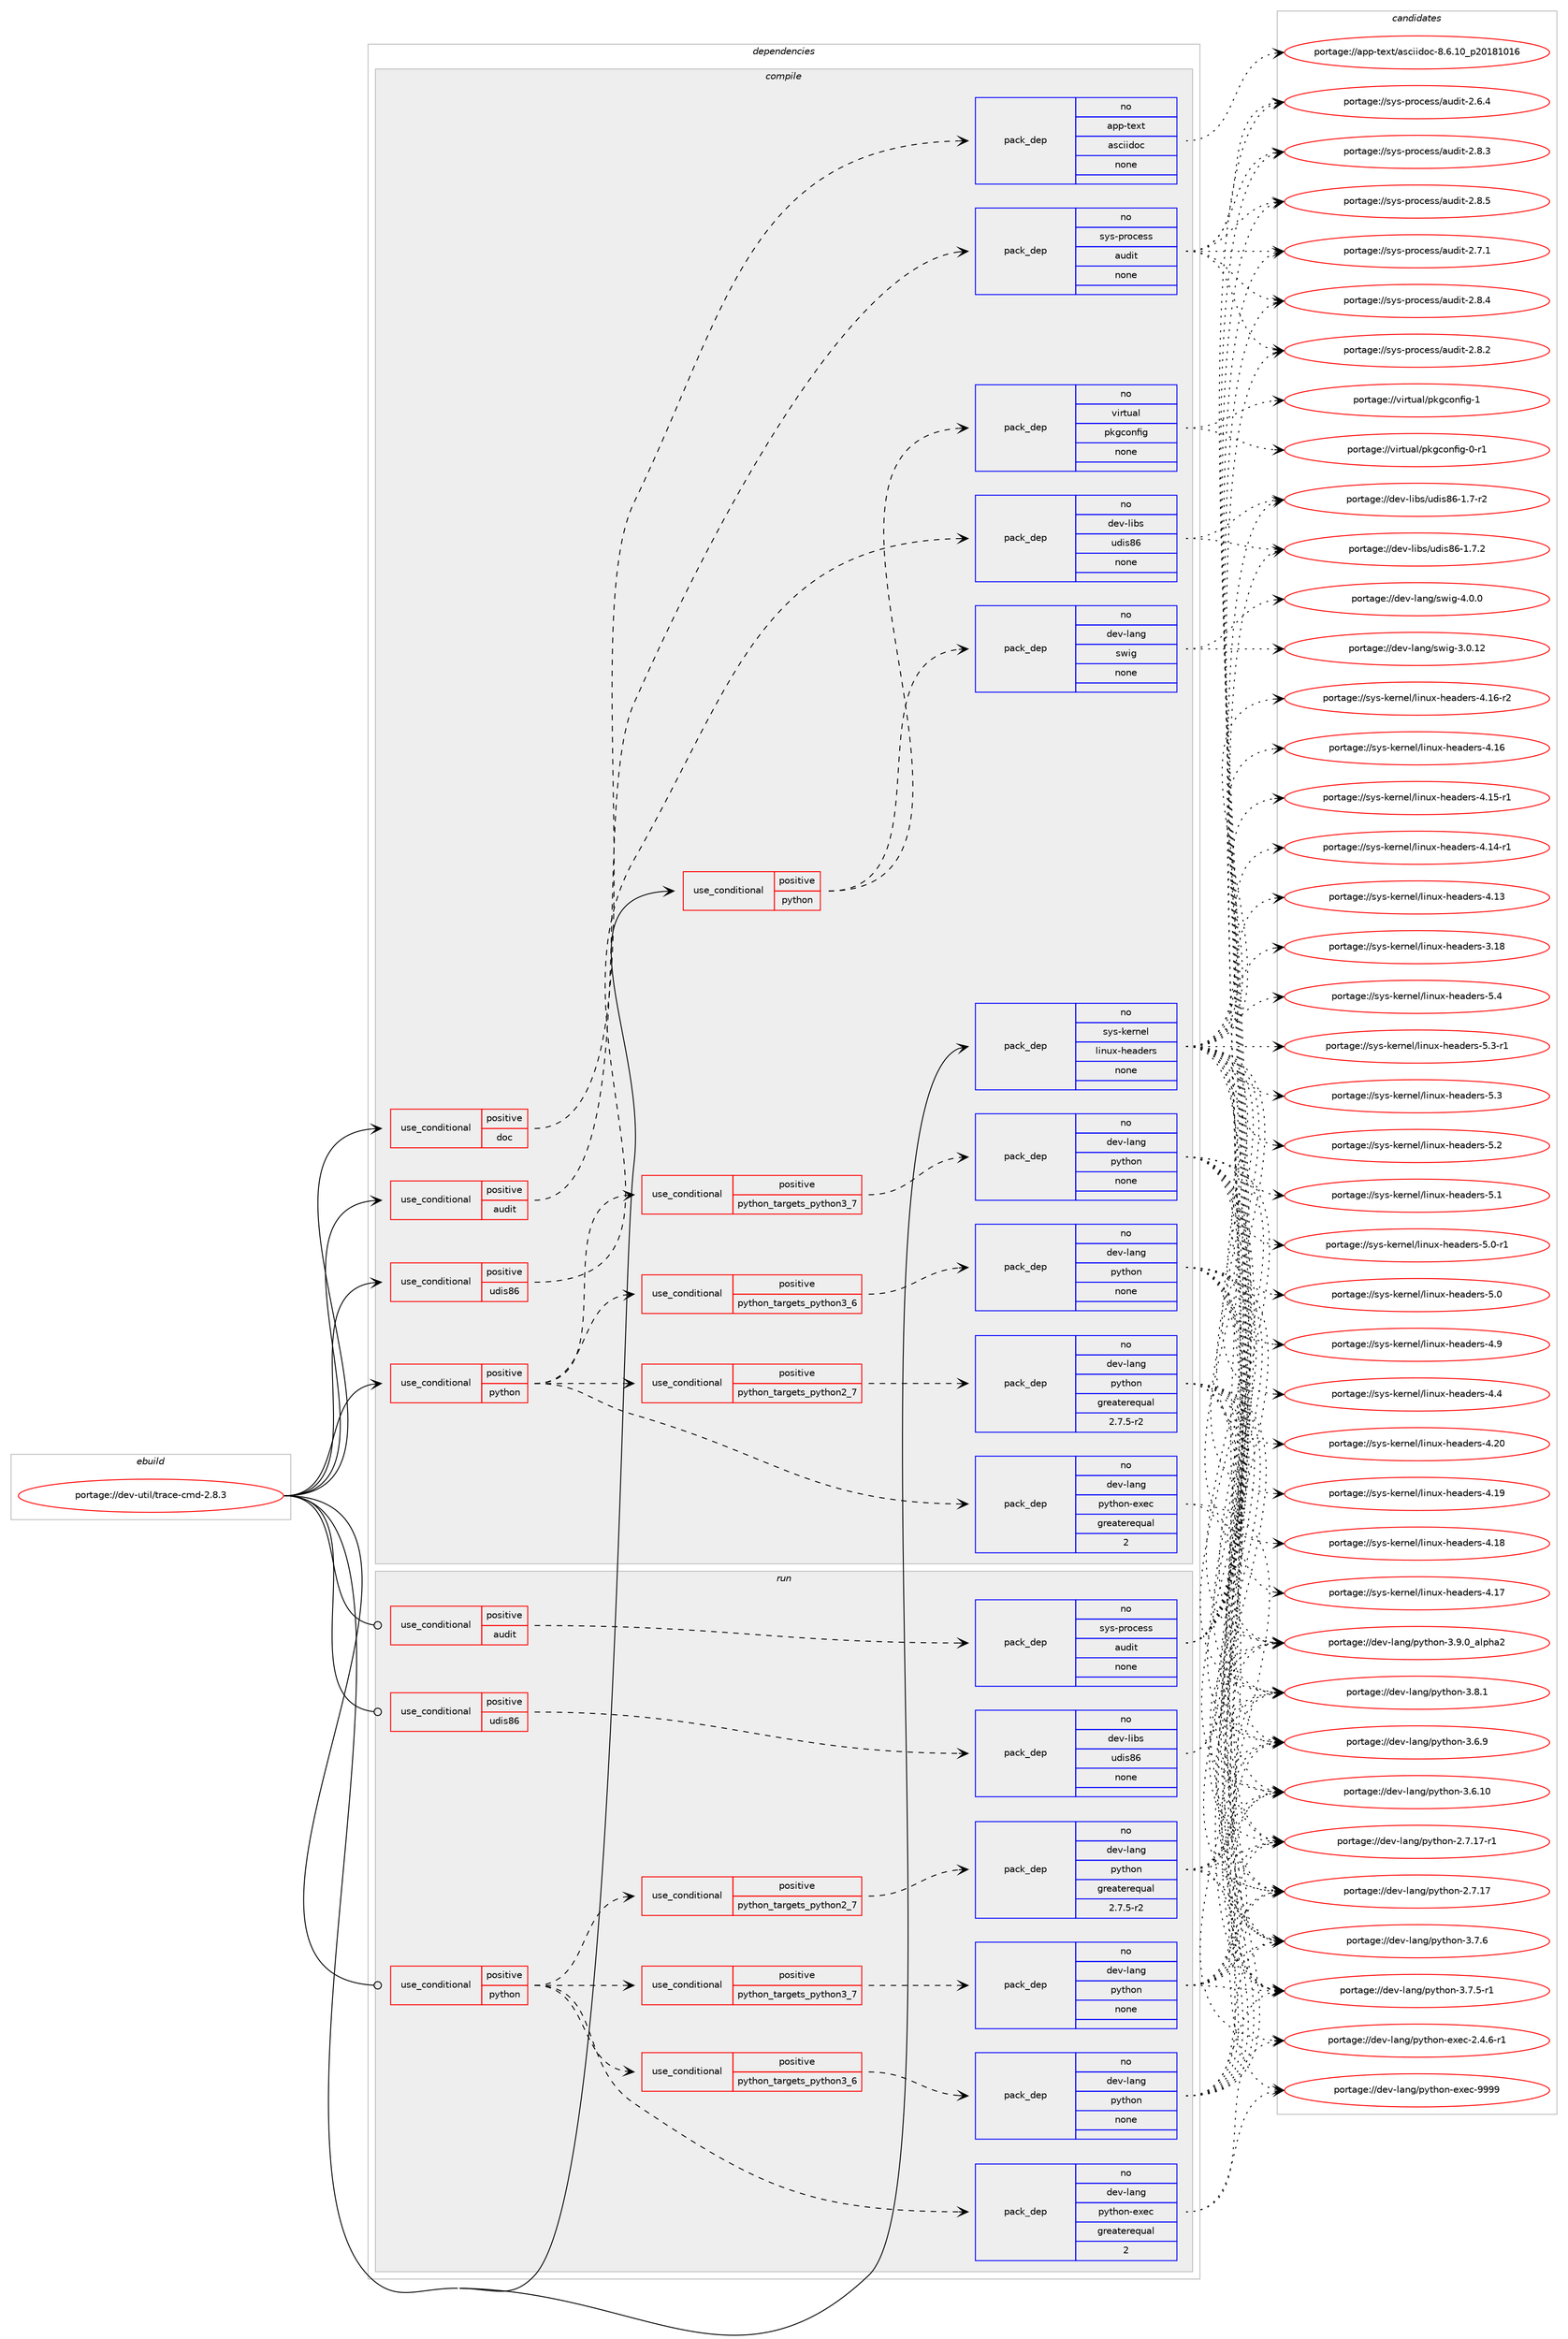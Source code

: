 digraph prolog {

# *************
# Graph options
# *************

newrank=true;
concentrate=true;
compound=true;
graph [rankdir=LR,fontname=Helvetica,fontsize=10,ranksep=1.5];#, ranksep=2.5, nodesep=0.2];
edge  [arrowhead=vee];
node  [fontname=Helvetica,fontsize=10];

# **********
# The ebuild
# **********

subgraph cluster_leftcol {
color=gray;
label=<<i>ebuild</i>>;
id [label="portage://dev-util/trace-cmd-2.8.3", color=red, width=4, href="../dev-util/trace-cmd-2.8.3.svg"];
}

# ****************
# The dependencies
# ****************

subgraph cluster_midcol {
color=gray;
label=<<i>dependencies</i>>;
subgraph cluster_compile {
fillcolor="#eeeeee";
style=filled;
label=<<i>compile</i>>;
subgraph cond61458 {
dependency296827 [label=<<TABLE BORDER="0" CELLBORDER="1" CELLSPACING="0" CELLPADDING="4"><TR><TD ROWSPAN="3" CELLPADDING="10">use_conditional</TD></TR><TR><TD>positive</TD></TR><TR><TD>audit</TD></TR></TABLE>>, shape=none, color=red];
subgraph pack230789 {
dependency296828 [label=<<TABLE BORDER="0" CELLBORDER="1" CELLSPACING="0" CELLPADDING="4" WIDTH="220"><TR><TD ROWSPAN="6" CELLPADDING="30">pack_dep</TD></TR><TR><TD WIDTH="110">no</TD></TR><TR><TD>sys-process</TD></TR><TR><TD>audit</TD></TR><TR><TD>none</TD></TR><TR><TD></TD></TR></TABLE>>, shape=none, color=blue];
}
dependency296827:e -> dependency296828:w [weight=20,style="dashed",arrowhead="vee"];
}
id:e -> dependency296827:w [weight=20,style="solid",arrowhead="vee"];
subgraph cond61459 {
dependency296829 [label=<<TABLE BORDER="0" CELLBORDER="1" CELLSPACING="0" CELLPADDING="4"><TR><TD ROWSPAN="3" CELLPADDING="10">use_conditional</TD></TR><TR><TD>positive</TD></TR><TR><TD>doc</TD></TR></TABLE>>, shape=none, color=red];
subgraph pack230790 {
dependency296830 [label=<<TABLE BORDER="0" CELLBORDER="1" CELLSPACING="0" CELLPADDING="4" WIDTH="220"><TR><TD ROWSPAN="6" CELLPADDING="30">pack_dep</TD></TR><TR><TD WIDTH="110">no</TD></TR><TR><TD>app-text</TD></TR><TR><TD>asciidoc</TD></TR><TR><TD>none</TD></TR><TR><TD></TD></TR></TABLE>>, shape=none, color=blue];
}
dependency296829:e -> dependency296830:w [weight=20,style="dashed",arrowhead="vee"];
}
id:e -> dependency296829:w [weight=20,style="solid",arrowhead="vee"];
subgraph cond61460 {
dependency296831 [label=<<TABLE BORDER="0" CELLBORDER="1" CELLSPACING="0" CELLPADDING="4"><TR><TD ROWSPAN="3" CELLPADDING="10">use_conditional</TD></TR><TR><TD>positive</TD></TR><TR><TD>python</TD></TR></TABLE>>, shape=none, color=red];
subgraph cond61461 {
dependency296832 [label=<<TABLE BORDER="0" CELLBORDER="1" CELLSPACING="0" CELLPADDING="4"><TR><TD ROWSPAN="3" CELLPADDING="10">use_conditional</TD></TR><TR><TD>positive</TD></TR><TR><TD>python_targets_python2_7</TD></TR></TABLE>>, shape=none, color=red];
subgraph pack230791 {
dependency296833 [label=<<TABLE BORDER="0" CELLBORDER="1" CELLSPACING="0" CELLPADDING="4" WIDTH="220"><TR><TD ROWSPAN="6" CELLPADDING="30">pack_dep</TD></TR><TR><TD WIDTH="110">no</TD></TR><TR><TD>dev-lang</TD></TR><TR><TD>python</TD></TR><TR><TD>greaterequal</TD></TR><TR><TD>2.7.5-r2</TD></TR></TABLE>>, shape=none, color=blue];
}
dependency296832:e -> dependency296833:w [weight=20,style="dashed",arrowhead="vee"];
}
dependency296831:e -> dependency296832:w [weight=20,style="dashed",arrowhead="vee"];
subgraph cond61462 {
dependency296834 [label=<<TABLE BORDER="0" CELLBORDER="1" CELLSPACING="0" CELLPADDING="4"><TR><TD ROWSPAN="3" CELLPADDING="10">use_conditional</TD></TR><TR><TD>positive</TD></TR><TR><TD>python_targets_python3_6</TD></TR></TABLE>>, shape=none, color=red];
subgraph pack230792 {
dependency296835 [label=<<TABLE BORDER="0" CELLBORDER="1" CELLSPACING="0" CELLPADDING="4" WIDTH="220"><TR><TD ROWSPAN="6" CELLPADDING="30">pack_dep</TD></TR><TR><TD WIDTH="110">no</TD></TR><TR><TD>dev-lang</TD></TR><TR><TD>python</TD></TR><TR><TD>none</TD></TR><TR><TD></TD></TR></TABLE>>, shape=none, color=blue];
}
dependency296834:e -> dependency296835:w [weight=20,style="dashed",arrowhead="vee"];
}
dependency296831:e -> dependency296834:w [weight=20,style="dashed",arrowhead="vee"];
subgraph cond61463 {
dependency296836 [label=<<TABLE BORDER="0" CELLBORDER="1" CELLSPACING="0" CELLPADDING="4"><TR><TD ROWSPAN="3" CELLPADDING="10">use_conditional</TD></TR><TR><TD>positive</TD></TR><TR><TD>python_targets_python3_7</TD></TR></TABLE>>, shape=none, color=red];
subgraph pack230793 {
dependency296837 [label=<<TABLE BORDER="0" CELLBORDER="1" CELLSPACING="0" CELLPADDING="4" WIDTH="220"><TR><TD ROWSPAN="6" CELLPADDING="30">pack_dep</TD></TR><TR><TD WIDTH="110">no</TD></TR><TR><TD>dev-lang</TD></TR><TR><TD>python</TD></TR><TR><TD>none</TD></TR><TR><TD></TD></TR></TABLE>>, shape=none, color=blue];
}
dependency296836:e -> dependency296837:w [weight=20,style="dashed",arrowhead="vee"];
}
dependency296831:e -> dependency296836:w [weight=20,style="dashed",arrowhead="vee"];
subgraph pack230794 {
dependency296838 [label=<<TABLE BORDER="0" CELLBORDER="1" CELLSPACING="0" CELLPADDING="4" WIDTH="220"><TR><TD ROWSPAN="6" CELLPADDING="30">pack_dep</TD></TR><TR><TD WIDTH="110">no</TD></TR><TR><TD>dev-lang</TD></TR><TR><TD>python-exec</TD></TR><TR><TD>greaterequal</TD></TR><TR><TD>2</TD></TR></TABLE>>, shape=none, color=blue];
}
dependency296831:e -> dependency296838:w [weight=20,style="dashed",arrowhead="vee"];
}
id:e -> dependency296831:w [weight=20,style="solid",arrowhead="vee"];
subgraph cond61464 {
dependency296839 [label=<<TABLE BORDER="0" CELLBORDER="1" CELLSPACING="0" CELLPADDING="4"><TR><TD ROWSPAN="3" CELLPADDING="10">use_conditional</TD></TR><TR><TD>positive</TD></TR><TR><TD>python</TD></TR></TABLE>>, shape=none, color=red];
subgraph pack230795 {
dependency296840 [label=<<TABLE BORDER="0" CELLBORDER="1" CELLSPACING="0" CELLPADDING="4" WIDTH="220"><TR><TD ROWSPAN="6" CELLPADDING="30">pack_dep</TD></TR><TR><TD WIDTH="110">no</TD></TR><TR><TD>virtual</TD></TR><TR><TD>pkgconfig</TD></TR><TR><TD>none</TD></TR><TR><TD></TD></TR></TABLE>>, shape=none, color=blue];
}
dependency296839:e -> dependency296840:w [weight=20,style="dashed",arrowhead="vee"];
subgraph pack230796 {
dependency296841 [label=<<TABLE BORDER="0" CELLBORDER="1" CELLSPACING="0" CELLPADDING="4" WIDTH="220"><TR><TD ROWSPAN="6" CELLPADDING="30">pack_dep</TD></TR><TR><TD WIDTH="110">no</TD></TR><TR><TD>dev-lang</TD></TR><TR><TD>swig</TD></TR><TR><TD>none</TD></TR><TR><TD></TD></TR></TABLE>>, shape=none, color=blue];
}
dependency296839:e -> dependency296841:w [weight=20,style="dashed",arrowhead="vee"];
}
id:e -> dependency296839:w [weight=20,style="solid",arrowhead="vee"];
subgraph cond61465 {
dependency296842 [label=<<TABLE BORDER="0" CELLBORDER="1" CELLSPACING="0" CELLPADDING="4"><TR><TD ROWSPAN="3" CELLPADDING="10">use_conditional</TD></TR><TR><TD>positive</TD></TR><TR><TD>udis86</TD></TR></TABLE>>, shape=none, color=red];
subgraph pack230797 {
dependency296843 [label=<<TABLE BORDER="0" CELLBORDER="1" CELLSPACING="0" CELLPADDING="4" WIDTH="220"><TR><TD ROWSPAN="6" CELLPADDING="30">pack_dep</TD></TR><TR><TD WIDTH="110">no</TD></TR><TR><TD>dev-libs</TD></TR><TR><TD>udis86</TD></TR><TR><TD>none</TD></TR><TR><TD></TD></TR></TABLE>>, shape=none, color=blue];
}
dependency296842:e -> dependency296843:w [weight=20,style="dashed",arrowhead="vee"];
}
id:e -> dependency296842:w [weight=20,style="solid",arrowhead="vee"];
subgraph pack230798 {
dependency296844 [label=<<TABLE BORDER="0" CELLBORDER="1" CELLSPACING="0" CELLPADDING="4" WIDTH="220"><TR><TD ROWSPAN="6" CELLPADDING="30">pack_dep</TD></TR><TR><TD WIDTH="110">no</TD></TR><TR><TD>sys-kernel</TD></TR><TR><TD>linux-headers</TD></TR><TR><TD>none</TD></TR><TR><TD></TD></TR></TABLE>>, shape=none, color=blue];
}
id:e -> dependency296844:w [weight=20,style="solid",arrowhead="vee"];
}
subgraph cluster_compileandrun {
fillcolor="#eeeeee";
style=filled;
label=<<i>compile and run</i>>;
}
subgraph cluster_run {
fillcolor="#eeeeee";
style=filled;
label=<<i>run</i>>;
subgraph cond61466 {
dependency296845 [label=<<TABLE BORDER="0" CELLBORDER="1" CELLSPACING="0" CELLPADDING="4"><TR><TD ROWSPAN="3" CELLPADDING="10">use_conditional</TD></TR><TR><TD>positive</TD></TR><TR><TD>audit</TD></TR></TABLE>>, shape=none, color=red];
subgraph pack230799 {
dependency296846 [label=<<TABLE BORDER="0" CELLBORDER="1" CELLSPACING="0" CELLPADDING="4" WIDTH="220"><TR><TD ROWSPAN="6" CELLPADDING="30">pack_dep</TD></TR><TR><TD WIDTH="110">no</TD></TR><TR><TD>sys-process</TD></TR><TR><TD>audit</TD></TR><TR><TD>none</TD></TR><TR><TD></TD></TR></TABLE>>, shape=none, color=blue];
}
dependency296845:e -> dependency296846:w [weight=20,style="dashed",arrowhead="vee"];
}
id:e -> dependency296845:w [weight=20,style="solid",arrowhead="odot"];
subgraph cond61467 {
dependency296847 [label=<<TABLE BORDER="0" CELLBORDER="1" CELLSPACING="0" CELLPADDING="4"><TR><TD ROWSPAN="3" CELLPADDING="10">use_conditional</TD></TR><TR><TD>positive</TD></TR><TR><TD>python</TD></TR></TABLE>>, shape=none, color=red];
subgraph cond61468 {
dependency296848 [label=<<TABLE BORDER="0" CELLBORDER="1" CELLSPACING="0" CELLPADDING="4"><TR><TD ROWSPAN="3" CELLPADDING="10">use_conditional</TD></TR><TR><TD>positive</TD></TR><TR><TD>python_targets_python2_7</TD></TR></TABLE>>, shape=none, color=red];
subgraph pack230800 {
dependency296849 [label=<<TABLE BORDER="0" CELLBORDER="1" CELLSPACING="0" CELLPADDING="4" WIDTH="220"><TR><TD ROWSPAN="6" CELLPADDING="30">pack_dep</TD></TR><TR><TD WIDTH="110">no</TD></TR><TR><TD>dev-lang</TD></TR><TR><TD>python</TD></TR><TR><TD>greaterequal</TD></TR><TR><TD>2.7.5-r2</TD></TR></TABLE>>, shape=none, color=blue];
}
dependency296848:e -> dependency296849:w [weight=20,style="dashed",arrowhead="vee"];
}
dependency296847:e -> dependency296848:w [weight=20,style="dashed",arrowhead="vee"];
subgraph cond61469 {
dependency296850 [label=<<TABLE BORDER="0" CELLBORDER="1" CELLSPACING="0" CELLPADDING="4"><TR><TD ROWSPAN="3" CELLPADDING="10">use_conditional</TD></TR><TR><TD>positive</TD></TR><TR><TD>python_targets_python3_6</TD></TR></TABLE>>, shape=none, color=red];
subgraph pack230801 {
dependency296851 [label=<<TABLE BORDER="0" CELLBORDER="1" CELLSPACING="0" CELLPADDING="4" WIDTH="220"><TR><TD ROWSPAN="6" CELLPADDING="30">pack_dep</TD></TR><TR><TD WIDTH="110">no</TD></TR><TR><TD>dev-lang</TD></TR><TR><TD>python</TD></TR><TR><TD>none</TD></TR><TR><TD></TD></TR></TABLE>>, shape=none, color=blue];
}
dependency296850:e -> dependency296851:w [weight=20,style="dashed",arrowhead="vee"];
}
dependency296847:e -> dependency296850:w [weight=20,style="dashed",arrowhead="vee"];
subgraph cond61470 {
dependency296852 [label=<<TABLE BORDER="0" CELLBORDER="1" CELLSPACING="0" CELLPADDING="4"><TR><TD ROWSPAN="3" CELLPADDING="10">use_conditional</TD></TR><TR><TD>positive</TD></TR><TR><TD>python_targets_python3_7</TD></TR></TABLE>>, shape=none, color=red];
subgraph pack230802 {
dependency296853 [label=<<TABLE BORDER="0" CELLBORDER="1" CELLSPACING="0" CELLPADDING="4" WIDTH="220"><TR><TD ROWSPAN="6" CELLPADDING="30">pack_dep</TD></TR><TR><TD WIDTH="110">no</TD></TR><TR><TD>dev-lang</TD></TR><TR><TD>python</TD></TR><TR><TD>none</TD></TR><TR><TD></TD></TR></TABLE>>, shape=none, color=blue];
}
dependency296852:e -> dependency296853:w [weight=20,style="dashed",arrowhead="vee"];
}
dependency296847:e -> dependency296852:w [weight=20,style="dashed",arrowhead="vee"];
subgraph pack230803 {
dependency296854 [label=<<TABLE BORDER="0" CELLBORDER="1" CELLSPACING="0" CELLPADDING="4" WIDTH="220"><TR><TD ROWSPAN="6" CELLPADDING="30">pack_dep</TD></TR><TR><TD WIDTH="110">no</TD></TR><TR><TD>dev-lang</TD></TR><TR><TD>python-exec</TD></TR><TR><TD>greaterequal</TD></TR><TR><TD>2</TD></TR></TABLE>>, shape=none, color=blue];
}
dependency296847:e -> dependency296854:w [weight=20,style="dashed",arrowhead="vee"];
}
id:e -> dependency296847:w [weight=20,style="solid",arrowhead="odot"];
subgraph cond61471 {
dependency296855 [label=<<TABLE BORDER="0" CELLBORDER="1" CELLSPACING="0" CELLPADDING="4"><TR><TD ROWSPAN="3" CELLPADDING="10">use_conditional</TD></TR><TR><TD>positive</TD></TR><TR><TD>udis86</TD></TR></TABLE>>, shape=none, color=red];
subgraph pack230804 {
dependency296856 [label=<<TABLE BORDER="0" CELLBORDER="1" CELLSPACING="0" CELLPADDING="4" WIDTH="220"><TR><TD ROWSPAN="6" CELLPADDING="30">pack_dep</TD></TR><TR><TD WIDTH="110">no</TD></TR><TR><TD>dev-libs</TD></TR><TR><TD>udis86</TD></TR><TR><TD>none</TD></TR><TR><TD></TD></TR></TABLE>>, shape=none, color=blue];
}
dependency296855:e -> dependency296856:w [weight=20,style="dashed",arrowhead="vee"];
}
id:e -> dependency296855:w [weight=20,style="solid",arrowhead="odot"];
}
}

# **************
# The candidates
# **************

subgraph cluster_choices {
rank=same;
color=gray;
label=<<i>candidates</i>>;

subgraph choice230789 {
color=black;
nodesep=1;
choice11512111545112114111991011151154797117100105116455046564653 [label="portage://sys-process/audit-2.8.5", color=red, width=4,href="../sys-process/audit-2.8.5.svg"];
choice11512111545112114111991011151154797117100105116455046564652 [label="portage://sys-process/audit-2.8.4", color=red, width=4,href="../sys-process/audit-2.8.4.svg"];
choice11512111545112114111991011151154797117100105116455046564651 [label="portage://sys-process/audit-2.8.3", color=red, width=4,href="../sys-process/audit-2.8.3.svg"];
choice11512111545112114111991011151154797117100105116455046564650 [label="portage://sys-process/audit-2.8.2", color=red, width=4,href="../sys-process/audit-2.8.2.svg"];
choice11512111545112114111991011151154797117100105116455046554649 [label="portage://sys-process/audit-2.7.1", color=red, width=4,href="../sys-process/audit-2.7.1.svg"];
choice11512111545112114111991011151154797117100105116455046544652 [label="portage://sys-process/audit-2.6.4", color=red, width=4,href="../sys-process/audit-2.6.4.svg"];
dependency296828:e -> choice11512111545112114111991011151154797117100105116455046564653:w [style=dotted,weight="100"];
dependency296828:e -> choice11512111545112114111991011151154797117100105116455046564652:w [style=dotted,weight="100"];
dependency296828:e -> choice11512111545112114111991011151154797117100105116455046564651:w [style=dotted,weight="100"];
dependency296828:e -> choice11512111545112114111991011151154797117100105116455046564650:w [style=dotted,weight="100"];
dependency296828:e -> choice11512111545112114111991011151154797117100105116455046554649:w [style=dotted,weight="100"];
dependency296828:e -> choice11512111545112114111991011151154797117100105116455046544652:w [style=dotted,weight="100"];
}
subgraph choice230790 {
color=black;
nodesep=1;
choice97112112451161011201164797115991051051001119945564654464948951125048495649484954 [label="portage://app-text/asciidoc-8.6.10_p20181016", color=red, width=4,href="../app-text/asciidoc-8.6.10_p20181016.svg"];
dependency296830:e -> choice97112112451161011201164797115991051051001119945564654464948951125048495649484954:w [style=dotted,weight="100"];
}
subgraph choice230791 {
color=black;
nodesep=1;
choice10010111845108971101034711212111610411111045514657464895971081121049750 [label="portage://dev-lang/python-3.9.0_alpha2", color=red, width=4,href="../dev-lang/python-3.9.0_alpha2.svg"];
choice100101118451089711010347112121116104111110455146564649 [label="portage://dev-lang/python-3.8.1", color=red, width=4,href="../dev-lang/python-3.8.1.svg"];
choice100101118451089711010347112121116104111110455146554654 [label="portage://dev-lang/python-3.7.6", color=red, width=4,href="../dev-lang/python-3.7.6.svg"];
choice1001011184510897110103471121211161041111104551465546534511449 [label="portage://dev-lang/python-3.7.5-r1", color=red, width=4,href="../dev-lang/python-3.7.5-r1.svg"];
choice100101118451089711010347112121116104111110455146544657 [label="portage://dev-lang/python-3.6.9", color=red, width=4,href="../dev-lang/python-3.6.9.svg"];
choice10010111845108971101034711212111610411111045514654464948 [label="portage://dev-lang/python-3.6.10", color=red, width=4,href="../dev-lang/python-3.6.10.svg"];
choice100101118451089711010347112121116104111110455046554649554511449 [label="portage://dev-lang/python-2.7.17-r1", color=red, width=4,href="../dev-lang/python-2.7.17-r1.svg"];
choice10010111845108971101034711212111610411111045504655464955 [label="portage://dev-lang/python-2.7.17", color=red, width=4,href="../dev-lang/python-2.7.17.svg"];
dependency296833:e -> choice10010111845108971101034711212111610411111045514657464895971081121049750:w [style=dotted,weight="100"];
dependency296833:e -> choice100101118451089711010347112121116104111110455146564649:w [style=dotted,weight="100"];
dependency296833:e -> choice100101118451089711010347112121116104111110455146554654:w [style=dotted,weight="100"];
dependency296833:e -> choice1001011184510897110103471121211161041111104551465546534511449:w [style=dotted,weight="100"];
dependency296833:e -> choice100101118451089711010347112121116104111110455146544657:w [style=dotted,weight="100"];
dependency296833:e -> choice10010111845108971101034711212111610411111045514654464948:w [style=dotted,weight="100"];
dependency296833:e -> choice100101118451089711010347112121116104111110455046554649554511449:w [style=dotted,weight="100"];
dependency296833:e -> choice10010111845108971101034711212111610411111045504655464955:w [style=dotted,weight="100"];
}
subgraph choice230792 {
color=black;
nodesep=1;
choice10010111845108971101034711212111610411111045514657464895971081121049750 [label="portage://dev-lang/python-3.9.0_alpha2", color=red, width=4,href="../dev-lang/python-3.9.0_alpha2.svg"];
choice100101118451089711010347112121116104111110455146564649 [label="portage://dev-lang/python-3.8.1", color=red, width=4,href="../dev-lang/python-3.8.1.svg"];
choice100101118451089711010347112121116104111110455146554654 [label="portage://dev-lang/python-3.7.6", color=red, width=4,href="../dev-lang/python-3.7.6.svg"];
choice1001011184510897110103471121211161041111104551465546534511449 [label="portage://dev-lang/python-3.7.5-r1", color=red, width=4,href="../dev-lang/python-3.7.5-r1.svg"];
choice100101118451089711010347112121116104111110455146544657 [label="portage://dev-lang/python-3.6.9", color=red, width=4,href="../dev-lang/python-3.6.9.svg"];
choice10010111845108971101034711212111610411111045514654464948 [label="portage://dev-lang/python-3.6.10", color=red, width=4,href="../dev-lang/python-3.6.10.svg"];
choice100101118451089711010347112121116104111110455046554649554511449 [label="portage://dev-lang/python-2.7.17-r1", color=red, width=4,href="../dev-lang/python-2.7.17-r1.svg"];
choice10010111845108971101034711212111610411111045504655464955 [label="portage://dev-lang/python-2.7.17", color=red, width=4,href="../dev-lang/python-2.7.17.svg"];
dependency296835:e -> choice10010111845108971101034711212111610411111045514657464895971081121049750:w [style=dotted,weight="100"];
dependency296835:e -> choice100101118451089711010347112121116104111110455146564649:w [style=dotted,weight="100"];
dependency296835:e -> choice100101118451089711010347112121116104111110455146554654:w [style=dotted,weight="100"];
dependency296835:e -> choice1001011184510897110103471121211161041111104551465546534511449:w [style=dotted,weight="100"];
dependency296835:e -> choice100101118451089711010347112121116104111110455146544657:w [style=dotted,weight="100"];
dependency296835:e -> choice10010111845108971101034711212111610411111045514654464948:w [style=dotted,weight="100"];
dependency296835:e -> choice100101118451089711010347112121116104111110455046554649554511449:w [style=dotted,weight="100"];
dependency296835:e -> choice10010111845108971101034711212111610411111045504655464955:w [style=dotted,weight="100"];
}
subgraph choice230793 {
color=black;
nodesep=1;
choice10010111845108971101034711212111610411111045514657464895971081121049750 [label="portage://dev-lang/python-3.9.0_alpha2", color=red, width=4,href="../dev-lang/python-3.9.0_alpha2.svg"];
choice100101118451089711010347112121116104111110455146564649 [label="portage://dev-lang/python-3.8.1", color=red, width=4,href="../dev-lang/python-3.8.1.svg"];
choice100101118451089711010347112121116104111110455146554654 [label="portage://dev-lang/python-3.7.6", color=red, width=4,href="../dev-lang/python-3.7.6.svg"];
choice1001011184510897110103471121211161041111104551465546534511449 [label="portage://dev-lang/python-3.7.5-r1", color=red, width=4,href="../dev-lang/python-3.7.5-r1.svg"];
choice100101118451089711010347112121116104111110455146544657 [label="portage://dev-lang/python-3.6.9", color=red, width=4,href="../dev-lang/python-3.6.9.svg"];
choice10010111845108971101034711212111610411111045514654464948 [label="portage://dev-lang/python-3.6.10", color=red, width=4,href="../dev-lang/python-3.6.10.svg"];
choice100101118451089711010347112121116104111110455046554649554511449 [label="portage://dev-lang/python-2.7.17-r1", color=red, width=4,href="../dev-lang/python-2.7.17-r1.svg"];
choice10010111845108971101034711212111610411111045504655464955 [label="portage://dev-lang/python-2.7.17", color=red, width=4,href="../dev-lang/python-2.7.17.svg"];
dependency296837:e -> choice10010111845108971101034711212111610411111045514657464895971081121049750:w [style=dotted,weight="100"];
dependency296837:e -> choice100101118451089711010347112121116104111110455146564649:w [style=dotted,weight="100"];
dependency296837:e -> choice100101118451089711010347112121116104111110455146554654:w [style=dotted,weight="100"];
dependency296837:e -> choice1001011184510897110103471121211161041111104551465546534511449:w [style=dotted,weight="100"];
dependency296837:e -> choice100101118451089711010347112121116104111110455146544657:w [style=dotted,weight="100"];
dependency296837:e -> choice10010111845108971101034711212111610411111045514654464948:w [style=dotted,weight="100"];
dependency296837:e -> choice100101118451089711010347112121116104111110455046554649554511449:w [style=dotted,weight="100"];
dependency296837:e -> choice10010111845108971101034711212111610411111045504655464955:w [style=dotted,weight="100"];
}
subgraph choice230794 {
color=black;
nodesep=1;
choice10010111845108971101034711212111610411111045101120101994557575757 [label="portage://dev-lang/python-exec-9999", color=red, width=4,href="../dev-lang/python-exec-9999.svg"];
choice10010111845108971101034711212111610411111045101120101994550465246544511449 [label="portage://dev-lang/python-exec-2.4.6-r1", color=red, width=4,href="../dev-lang/python-exec-2.4.6-r1.svg"];
dependency296838:e -> choice10010111845108971101034711212111610411111045101120101994557575757:w [style=dotted,weight="100"];
dependency296838:e -> choice10010111845108971101034711212111610411111045101120101994550465246544511449:w [style=dotted,weight="100"];
}
subgraph choice230795 {
color=black;
nodesep=1;
choice1181051141161179710847112107103991111101021051034549 [label="portage://virtual/pkgconfig-1", color=red, width=4,href="../virtual/pkgconfig-1.svg"];
choice11810511411611797108471121071039911111010210510345484511449 [label="portage://virtual/pkgconfig-0-r1", color=red, width=4,href="../virtual/pkgconfig-0-r1.svg"];
dependency296840:e -> choice1181051141161179710847112107103991111101021051034549:w [style=dotted,weight="100"];
dependency296840:e -> choice11810511411611797108471121071039911111010210510345484511449:w [style=dotted,weight="100"];
}
subgraph choice230796 {
color=black;
nodesep=1;
choice100101118451089711010347115119105103455246484648 [label="portage://dev-lang/swig-4.0.0", color=red, width=4,href="../dev-lang/swig-4.0.0.svg"];
choice10010111845108971101034711511910510345514648464950 [label="portage://dev-lang/swig-3.0.12", color=red, width=4,href="../dev-lang/swig-3.0.12.svg"];
dependency296841:e -> choice100101118451089711010347115119105103455246484648:w [style=dotted,weight="100"];
dependency296841:e -> choice10010111845108971101034711511910510345514648464950:w [style=dotted,weight="100"];
}
subgraph choice230797 {
color=black;
nodesep=1;
choice1001011184510810598115471171001051155654454946554650 [label="portage://dev-libs/udis86-1.7.2", color=red, width=4,href="../dev-libs/udis86-1.7.2.svg"];
choice1001011184510810598115471171001051155654454946554511450 [label="portage://dev-libs/udis86-1.7-r2", color=red, width=4,href="../dev-libs/udis86-1.7-r2.svg"];
dependency296843:e -> choice1001011184510810598115471171001051155654454946554650:w [style=dotted,weight="100"];
dependency296843:e -> choice1001011184510810598115471171001051155654454946554511450:w [style=dotted,weight="100"];
}
subgraph choice230798 {
color=black;
nodesep=1;
choice1151211154510710111411010110847108105110117120451041019710010111411545534652 [label="portage://sys-kernel/linux-headers-5.4", color=red, width=4,href="../sys-kernel/linux-headers-5.4.svg"];
choice11512111545107101114110101108471081051101171204510410197100101114115455346514511449 [label="portage://sys-kernel/linux-headers-5.3-r1", color=red, width=4,href="../sys-kernel/linux-headers-5.3-r1.svg"];
choice1151211154510710111411010110847108105110117120451041019710010111411545534651 [label="portage://sys-kernel/linux-headers-5.3", color=red, width=4,href="../sys-kernel/linux-headers-5.3.svg"];
choice1151211154510710111411010110847108105110117120451041019710010111411545534650 [label="portage://sys-kernel/linux-headers-5.2", color=red, width=4,href="../sys-kernel/linux-headers-5.2.svg"];
choice1151211154510710111411010110847108105110117120451041019710010111411545534649 [label="portage://sys-kernel/linux-headers-5.1", color=red, width=4,href="../sys-kernel/linux-headers-5.1.svg"];
choice11512111545107101114110101108471081051101171204510410197100101114115455346484511449 [label="portage://sys-kernel/linux-headers-5.0-r1", color=red, width=4,href="../sys-kernel/linux-headers-5.0-r1.svg"];
choice1151211154510710111411010110847108105110117120451041019710010111411545534648 [label="portage://sys-kernel/linux-headers-5.0", color=red, width=4,href="../sys-kernel/linux-headers-5.0.svg"];
choice1151211154510710111411010110847108105110117120451041019710010111411545524657 [label="portage://sys-kernel/linux-headers-4.9", color=red, width=4,href="../sys-kernel/linux-headers-4.9.svg"];
choice1151211154510710111411010110847108105110117120451041019710010111411545524652 [label="portage://sys-kernel/linux-headers-4.4", color=red, width=4,href="../sys-kernel/linux-headers-4.4.svg"];
choice115121115451071011141101011084710810511011712045104101971001011141154552465048 [label="portage://sys-kernel/linux-headers-4.20", color=red, width=4,href="../sys-kernel/linux-headers-4.20.svg"];
choice115121115451071011141101011084710810511011712045104101971001011141154552464957 [label="portage://sys-kernel/linux-headers-4.19", color=red, width=4,href="../sys-kernel/linux-headers-4.19.svg"];
choice115121115451071011141101011084710810511011712045104101971001011141154552464956 [label="portage://sys-kernel/linux-headers-4.18", color=red, width=4,href="../sys-kernel/linux-headers-4.18.svg"];
choice115121115451071011141101011084710810511011712045104101971001011141154552464955 [label="portage://sys-kernel/linux-headers-4.17", color=red, width=4,href="../sys-kernel/linux-headers-4.17.svg"];
choice1151211154510710111411010110847108105110117120451041019710010111411545524649544511450 [label="portage://sys-kernel/linux-headers-4.16-r2", color=red, width=4,href="../sys-kernel/linux-headers-4.16-r2.svg"];
choice115121115451071011141101011084710810511011712045104101971001011141154552464954 [label="portage://sys-kernel/linux-headers-4.16", color=red, width=4,href="../sys-kernel/linux-headers-4.16.svg"];
choice1151211154510710111411010110847108105110117120451041019710010111411545524649534511449 [label="portage://sys-kernel/linux-headers-4.15-r1", color=red, width=4,href="../sys-kernel/linux-headers-4.15-r1.svg"];
choice1151211154510710111411010110847108105110117120451041019710010111411545524649524511449 [label="portage://sys-kernel/linux-headers-4.14-r1", color=red, width=4,href="../sys-kernel/linux-headers-4.14-r1.svg"];
choice115121115451071011141101011084710810511011712045104101971001011141154552464951 [label="portage://sys-kernel/linux-headers-4.13", color=red, width=4,href="../sys-kernel/linux-headers-4.13.svg"];
choice115121115451071011141101011084710810511011712045104101971001011141154551464956 [label="portage://sys-kernel/linux-headers-3.18", color=red, width=4,href="../sys-kernel/linux-headers-3.18.svg"];
dependency296844:e -> choice1151211154510710111411010110847108105110117120451041019710010111411545534652:w [style=dotted,weight="100"];
dependency296844:e -> choice11512111545107101114110101108471081051101171204510410197100101114115455346514511449:w [style=dotted,weight="100"];
dependency296844:e -> choice1151211154510710111411010110847108105110117120451041019710010111411545534651:w [style=dotted,weight="100"];
dependency296844:e -> choice1151211154510710111411010110847108105110117120451041019710010111411545534650:w [style=dotted,weight="100"];
dependency296844:e -> choice1151211154510710111411010110847108105110117120451041019710010111411545534649:w [style=dotted,weight="100"];
dependency296844:e -> choice11512111545107101114110101108471081051101171204510410197100101114115455346484511449:w [style=dotted,weight="100"];
dependency296844:e -> choice1151211154510710111411010110847108105110117120451041019710010111411545534648:w [style=dotted,weight="100"];
dependency296844:e -> choice1151211154510710111411010110847108105110117120451041019710010111411545524657:w [style=dotted,weight="100"];
dependency296844:e -> choice1151211154510710111411010110847108105110117120451041019710010111411545524652:w [style=dotted,weight="100"];
dependency296844:e -> choice115121115451071011141101011084710810511011712045104101971001011141154552465048:w [style=dotted,weight="100"];
dependency296844:e -> choice115121115451071011141101011084710810511011712045104101971001011141154552464957:w [style=dotted,weight="100"];
dependency296844:e -> choice115121115451071011141101011084710810511011712045104101971001011141154552464956:w [style=dotted,weight="100"];
dependency296844:e -> choice115121115451071011141101011084710810511011712045104101971001011141154552464955:w [style=dotted,weight="100"];
dependency296844:e -> choice1151211154510710111411010110847108105110117120451041019710010111411545524649544511450:w [style=dotted,weight="100"];
dependency296844:e -> choice115121115451071011141101011084710810511011712045104101971001011141154552464954:w [style=dotted,weight="100"];
dependency296844:e -> choice1151211154510710111411010110847108105110117120451041019710010111411545524649534511449:w [style=dotted,weight="100"];
dependency296844:e -> choice1151211154510710111411010110847108105110117120451041019710010111411545524649524511449:w [style=dotted,weight="100"];
dependency296844:e -> choice115121115451071011141101011084710810511011712045104101971001011141154552464951:w [style=dotted,weight="100"];
dependency296844:e -> choice115121115451071011141101011084710810511011712045104101971001011141154551464956:w [style=dotted,weight="100"];
}
subgraph choice230799 {
color=black;
nodesep=1;
choice11512111545112114111991011151154797117100105116455046564653 [label="portage://sys-process/audit-2.8.5", color=red, width=4,href="../sys-process/audit-2.8.5.svg"];
choice11512111545112114111991011151154797117100105116455046564652 [label="portage://sys-process/audit-2.8.4", color=red, width=4,href="../sys-process/audit-2.8.4.svg"];
choice11512111545112114111991011151154797117100105116455046564651 [label="portage://sys-process/audit-2.8.3", color=red, width=4,href="../sys-process/audit-2.8.3.svg"];
choice11512111545112114111991011151154797117100105116455046564650 [label="portage://sys-process/audit-2.8.2", color=red, width=4,href="../sys-process/audit-2.8.2.svg"];
choice11512111545112114111991011151154797117100105116455046554649 [label="portage://sys-process/audit-2.7.1", color=red, width=4,href="../sys-process/audit-2.7.1.svg"];
choice11512111545112114111991011151154797117100105116455046544652 [label="portage://sys-process/audit-2.6.4", color=red, width=4,href="../sys-process/audit-2.6.4.svg"];
dependency296846:e -> choice11512111545112114111991011151154797117100105116455046564653:w [style=dotted,weight="100"];
dependency296846:e -> choice11512111545112114111991011151154797117100105116455046564652:w [style=dotted,weight="100"];
dependency296846:e -> choice11512111545112114111991011151154797117100105116455046564651:w [style=dotted,weight="100"];
dependency296846:e -> choice11512111545112114111991011151154797117100105116455046564650:w [style=dotted,weight="100"];
dependency296846:e -> choice11512111545112114111991011151154797117100105116455046554649:w [style=dotted,weight="100"];
dependency296846:e -> choice11512111545112114111991011151154797117100105116455046544652:w [style=dotted,weight="100"];
}
subgraph choice230800 {
color=black;
nodesep=1;
choice10010111845108971101034711212111610411111045514657464895971081121049750 [label="portage://dev-lang/python-3.9.0_alpha2", color=red, width=4,href="../dev-lang/python-3.9.0_alpha2.svg"];
choice100101118451089711010347112121116104111110455146564649 [label="portage://dev-lang/python-3.8.1", color=red, width=4,href="../dev-lang/python-3.8.1.svg"];
choice100101118451089711010347112121116104111110455146554654 [label="portage://dev-lang/python-3.7.6", color=red, width=4,href="../dev-lang/python-3.7.6.svg"];
choice1001011184510897110103471121211161041111104551465546534511449 [label="portage://dev-lang/python-3.7.5-r1", color=red, width=4,href="../dev-lang/python-3.7.5-r1.svg"];
choice100101118451089711010347112121116104111110455146544657 [label="portage://dev-lang/python-3.6.9", color=red, width=4,href="../dev-lang/python-3.6.9.svg"];
choice10010111845108971101034711212111610411111045514654464948 [label="portage://dev-lang/python-3.6.10", color=red, width=4,href="../dev-lang/python-3.6.10.svg"];
choice100101118451089711010347112121116104111110455046554649554511449 [label="portage://dev-lang/python-2.7.17-r1", color=red, width=4,href="../dev-lang/python-2.7.17-r1.svg"];
choice10010111845108971101034711212111610411111045504655464955 [label="portage://dev-lang/python-2.7.17", color=red, width=4,href="../dev-lang/python-2.7.17.svg"];
dependency296849:e -> choice10010111845108971101034711212111610411111045514657464895971081121049750:w [style=dotted,weight="100"];
dependency296849:e -> choice100101118451089711010347112121116104111110455146564649:w [style=dotted,weight="100"];
dependency296849:e -> choice100101118451089711010347112121116104111110455146554654:w [style=dotted,weight="100"];
dependency296849:e -> choice1001011184510897110103471121211161041111104551465546534511449:w [style=dotted,weight="100"];
dependency296849:e -> choice100101118451089711010347112121116104111110455146544657:w [style=dotted,weight="100"];
dependency296849:e -> choice10010111845108971101034711212111610411111045514654464948:w [style=dotted,weight="100"];
dependency296849:e -> choice100101118451089711010347112121116104111110455046554649554511449:w [style=dotted,weight="100"];
dependency296849:e -> choice10010111845108971101034711212111610411111045504655464955:w [style=dotted,weight="100"];
}
subgraph choice230801 {
color=black;
nodesep=1;
choice10010111845108971101034711212111610411111045514657464895971081121049750 [label="portage://dev-lang/python-3.9.0_alpha2", color=red, width=4,href="../dev-lang/python-3.9.0_alpha2.svg"];
choice100101118451089711010347112121116104111110455146564649 [label="portage://dev-lang/python-3.8.1", color=red, width=4,href="../dev-lang/python-3.8.1.svg"];
choice100101118451089711010347112121116104111110455146554654 [label="portage://dev-lang/python-3.7.6", color=red, width=4,href="../dev-lang/python-3.7.6.svg"];
choice1001011184510897110103471121211161041111104551465546534511449 [label="portage://dev-lang/python-3.7.5-r1", color=red, width=4,href="../dev-lang/python-3.7.5-r1.svg"];
choice100101118451089711010347112121116104111110455146544657 [label="portage://dev-lang/python-3.6.9", color=red, width=4,href="../dev-lang/python-3.6.9.svg"];
choice10010111845108971101034711212111610411111045514654464948 [label="portage://dev-lang/python-3.6.10", color=red, width=4,href="../dev-lang/python-3.6.10.svg"];
choice100101118451089711010347112121116104111110455046554649554511449 [label="portage://dev-lang/python-2.7.17-r1", color=red, width=4,href="../dev-lang/python-2.7.17-r1.svg"];
choice10010111845108971101034711212111610411111045504655464955 [label="portage://dev-lang/python-2.7.17", color=red, width=4,href="../dev-lang/python-2.7.17.svg"];
dependency296851:e -> choice10010111845108971101034711212111610411111045514657464895971081121049750:w [style=dotted,weight="100"];
dependency296851:e -> choice100101118451089711010347112121116104111110455146564649:w [style=dotted,weight="100"];
dependency296851:e -> choice100101118451089711010347112121116104111110455146554654:w [style=dotted,weight="100"];
dependency296851:e -> choice1001011184510897110103471121211161041111104551465546534511449:w [style=dotted,weight="100"];
dependency296851:e -> choice100101118451089711010347112121116104111110455146544657:w [style=dotted,weight="100"];
dependency296851:e -> choice10010111845108971101034711212111610411111045514654464948:w [style=dotted,weight="100"];
dependency296851:e -> choice100101118451089711010347112121116104111110455046554649554511449:w [style=dotted,weight="100"];
dependency296851:e -> choice10010111845108971101034711212111610411111045504655464955:w [style=dotted,weight="100"];
}
subgraph choice230802 {
color=black;
nodesep=1;
choice10010111845108971101034711212111610411111045514657464895971081121049750 [label="portage://dev-lang/python-3.9.0_alpha2", color=red, width=4,href="../dev-lang/python-3.9.0_alpha2.svg"];
choice100101118451089711010347112121116104111110455146564649 [label="portage://dev-lang/python-3.8.1", color=red, width=4,href="../dev-lang/python-3.8.1.svg"];
choice100101118451089711010347112121116104111110455146554654 [label="portage://dev-lang/python-3.7.6", color=red, width=4,href="../dev-lang/python-3.7.6.svg"];
choice1001011184510897110103471121211161041111104551465546534511449 [label="portage://dev-lang/python-3.7.5-r1", color=red, width=4,href="../dev-lang/python-3.7.5-r1.svg"];
choice100101118451089711010347112121116104111110455146544657 [label="portage://dev-lang/python-3.6.9", color=red, width=4,href="../dev-lang/python-3.6.9.svg"];
choice10010111845108971101034711212111610411111045514654464948 [label="portage://dev-lang/python-3.6.10", color=red, width=4,href="../dev-lang/python-3.6.10.svg"];
choice100101118451089711010347112121116104111110455046554649554511449 [label="portage://dev-lang/python-2.7.17-r1", color=red, width=4,href="../dev-lang/python-2.7.17-r1.svg"];
choice10010111845108971101034711212111610411111045504655464955 [label="portage://dev-lang/python-2.7.17", color=red, width=4,href="../dev-lang/python-2.7.17.svg"];
dependency296853:e -> choice10010111845108971101034711212111610411111045514657464895971081121049750:w [style=dotted,weight="100"];
dependency296853:e -> choice100101118451089711010347112121116104111110455146564649:w [style=dotted,weight="100"];
dependency296853:e -> choice100101118451089711010347112121116104111110455146554654:w [style=dotted,weight="100"];
dependency296853:e -> choice1001011184510897110103471121211161041111104551465546534511449:w [style=dotted,weight="100"];
dependency296853:e -> choice100101118451089711010347112121116104111110455146544657:w [style=dotted,weight="100"];
dependency296853:e -> choice10010111845108971101034711212111610411111045514654464948:w [style=dotted,weight="100"];
dependency296853:e -> choice100101118451089711010347112121116104111110455046554649554511449:w [style=dotted,weight="100"];
dependency296853:e -> choice10010111845108971101034711212111610411111045504655464955:w [style=dotted,weight="100"];
}
subgraph choice230803 {
color=black;
nodesep=1;
choice10010111845108971101034711212111610411111045101120101994557575757 [label="portage://dev-lang/python-exec-9999", color=red, width=4,href="../dev-lang/python-exec-9999.svg"];
choice10010111845108971101034711212111610411111045101120101994550465246544511449 [label="portage://dev-lang/python-exec-2.4.6-r1", color=red, width=4,href="../dev-lang/python-exec-2.4.6-r1.svg"];
dependency296854:e -> choice10010111845108971101034711212111610411111045101120101994557575757:w [style=dotted,weight="100"];
dependency296854:e -> choice10010111845108971101034711212111610411111045101120101994550465246544511449:w [style=dotted,weight="100"];
}
subgraph choice230804 {
color=black;
nodesep=1;
choice1001011184510810598115471171001051155654454946554650 [label="portage://dev-libs/udis86-1.7.2", color=red, width=4,href="../dev-libs/udis86-1.7.2.svg"];
choice1001011184510810598115471171001051155654454946554511450 [label="portage://dev-libs/udis86-1.7-r2", color=red, width=4,href="../dev-libs/udis86-1.7-r2.svg"];
dependency296856:e -> choice1001011184510810598115471171001051155654454946554650:w [style=dotted,weight="100"];
dependency296856:e -> choice1001011184510810598115471171001051155654454946554511450:w [style=dotted,weight="100"];
}
}

}

